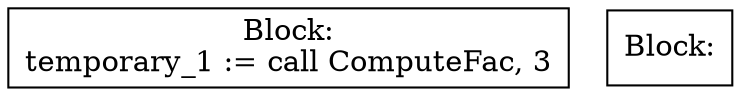 digraph {
graph [ splines = ortho ]
	node [ shape = box ];
block_0 [label="Block:
temporary_1 := call ComputeFac, 3"];
block_1 [label="Block:"];
}
